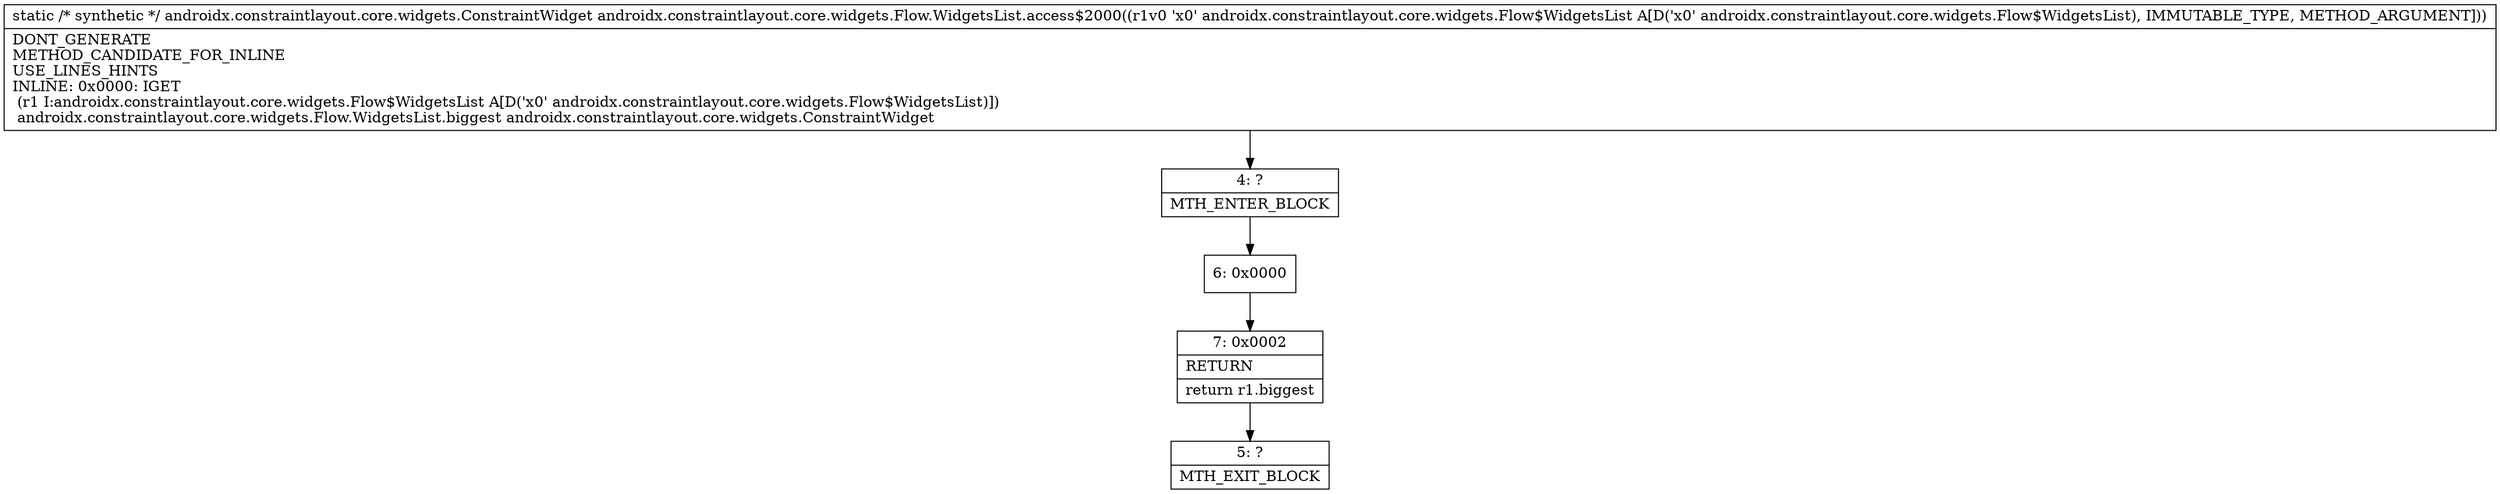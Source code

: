 digraph "CFG forandroidx.constraintlayout.core.widgets.Flow.WidgetsList.access$2000(Landroidx\/constraintlayout\/core\/widgets\/Flow$WidgetsList;)Landroidx\/constraintlayout\/core\/widgets\/ConstraintWidget;" {
Node_4 [shape=record,label="{4\:\ ?|MTH_ENTER_BLOCK\l}"];
Node_6 [shape=record,label="{6\:\ 0x0000}"];
Node_7 [shape=record,label="{7\:\ 0x0002|RETURN\l|return r1.biggest\l}"];
Node_5 [shape=record,label="{5\:\ ?|MTH_EXIT_BLOCK\l}"];
MethodNode[shape=record,label="{static \/* synthetic *\/ androidx.constraintlayout.core.widgets.ConstraintWidget androidx.constraintlayout.core.widgets.Flow.WidgetsList.access$2000((r1v0 'x0' androidx.constraintlayout.core.widgets.Flow$WidgetsList A[D('x0' androidx.constraintlayout.core.widgets.Flow$WidgetsList), IMMUTABLE_TYPE, METHOD_ARGUMENT]))  | DONT_GENERATE\lMETHOD_CANDIDATE_FOR_INLINE\lUSE_LINES_HINTS\lINLINE: 0x0000: IGET  \l  (r1 I:androidx.constraintlayout.core.widgets.Flow$WidgetsList A[D('x0' androidx.constraintlayout.core.widgets.Flow$WidgetsList)])\l androidx.constraintlayout.core.widgets.Flow.WidgetsList.biggest androidx.constraintlayout.core.widgets.ConstraintWidget\l}"];
MethodNode -> Node_4;Node_4 -> Node_6;
Node_6 -> Node_7;
Node_7 -> Node_5;
}

